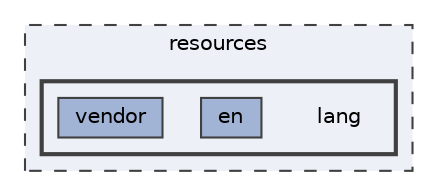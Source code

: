 digraph "resources/lang"
{
 // LATEX_PDF_SIZE
  bgcolor="transparent";
  edge [fontname=Helvetica,fontsize=10,labelfontname=Helvetica,labelfontsize=10];
  node [fontname=Helvetica,fontsize=10,shape=box,height=0.2,width=0.4];
  compound=true
  subgraph clusterdir_0fc3f8f3ef96ce2d45d66d6e29832317 {
    graph [ bgcolor="#edf0f7", pencolor="grey25", label="resources", fontname=Helvetica,fontsize=10 style="filled,dashed", URL="dir_0fc3f8f3ef96ce2d45d66d6e29832317.html",tooltip=""]
  subgraph clusterdir_a29e76a9ce4594dae5afc6404e5ff1ab {
    graph [ bgcolor="#edf0f7", pencolor="grey25", label="", fontname=Helvetica,fontsize=10 style="filled,bold", URL="dir_a29e76a9ce4594dae5afc6404e5ff1ab.html",tooltip=""]
    dir_a29e76a9ce4594dae5afc6404e5ff1ab [shape=plaintext, label="lang"];
  dir_a512ac202af1819df324c074f76f3284 [label="en", fillcolor="#a2b4d6", color="grey25", style="filled", URL="dir_a512ac202af1819df324c074f76f3284.html",tooltip=""];
  dir_00edd646b37d3b3752c8a65380a7c596 [label="vendor", fillcolor="#a2b4d6", color="grey25", style="filled", URL="dir_00edd646b37d3b3752c8a65380a7c596.html",tooltip=""];
  }
  }
}
